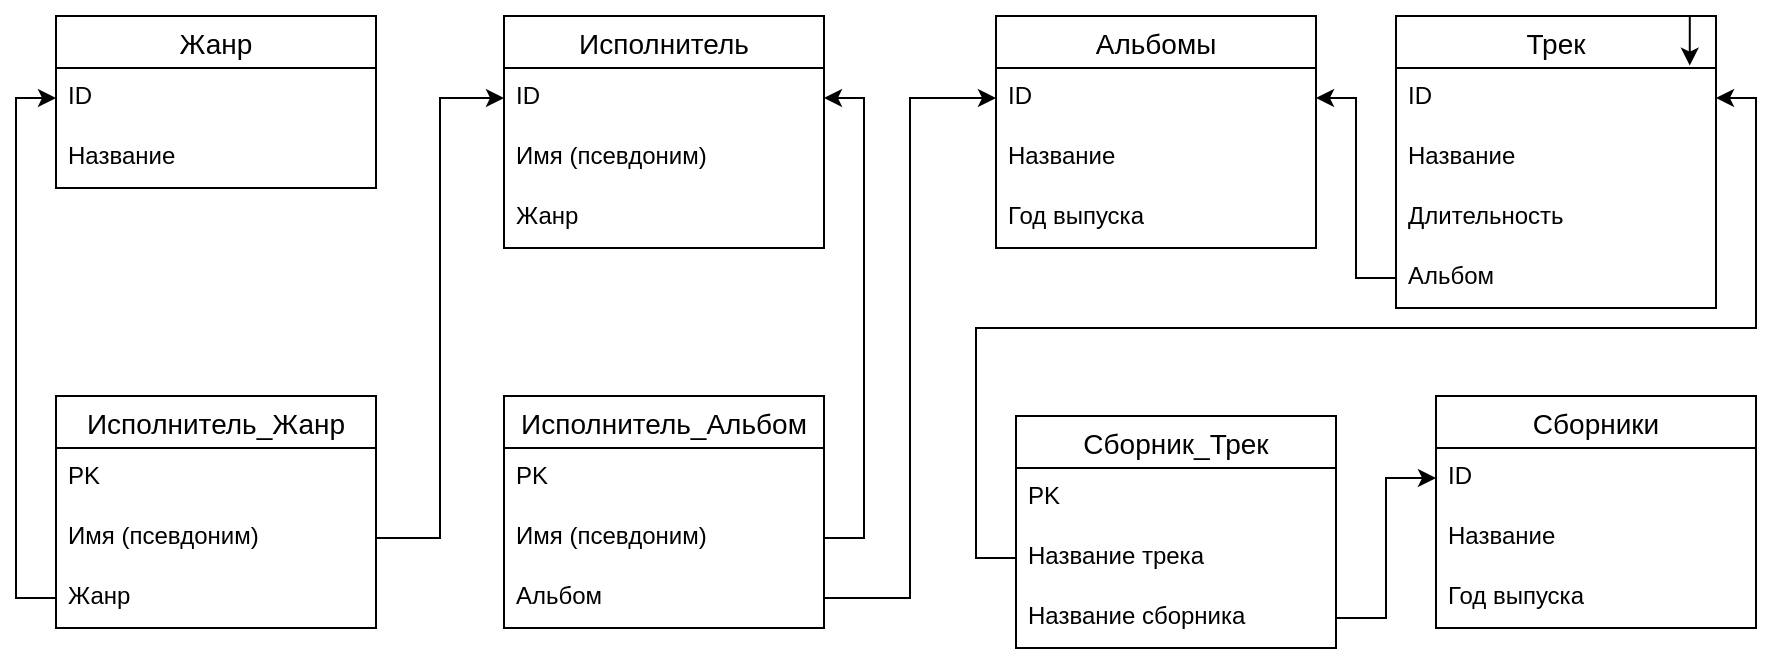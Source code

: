 <mxfile version="24.7.5">
  <diagram name="Страница — 1" id="SHWS2FNz5RdBOJzIcXpN">
    <mxGraphModel dx="1050" dy="530" grid="1" gridSize="10" guides="1" tooltips="1" connect="1" arrows="1" fold="1" page="1" pageScale="1" pageWidth="827" pageHeight="1169" math="0" shadow="0">
      <root>
        <mxCell id="0" />
        <mxCell id="1" parent="0" />
        <mxCell id="CENX-t2tFjpQdDw3mXfo-27" value="Жанр" style="swimlane;fontStyle=0;childLayout=stackLayout;horizontal=1;startSize=26;horizontalStack=0;resizeParent=1;resizeParentMax=0;resizeLast=0;collapsible=1;marginBottom=0;align=center;fontSize=14;" parent="1" vertex="1">
          <mxGeometry x="30" y="80" width="160" height="86" as="geometry" />
        </mxCell>
        <mxCell id="CENX-t2tFjpQdDw3mXfo-28" value="ID" style="text;strokeColor=none;fillColor=none;spacingLeft=4;spacingRight=4;overflow=hidden;rotatable=0;points=[[0,0.5],[1,0.5]];portConstraint=eastwest;fontSize=12;whiteSpace=wrap;html=1;" parent="CENX-t2tFjpQdDw3mXfo-27" vertex="1">
          <mxGeometry y="26" width="160" height="30" as="geometry" />
        </mxCell>
        <mxCell id="CENX-t2tFjpQdDw3mXfo-29" value="Название" style="text;strokeColor=none;fillColor=none;spacingLeft=4;spacingRight=4;overflow=hidden;rotatable=0;points=[[0,0.5],[1,0.5]];portConstraint=eastwest;fontSize=12;whiteSpace=wrap;html=1;" parent="CENX-t2tFjpQdDw3mXfo-27" vertex="1">
          <mxGeometry y="56" width="160" height="30" as="geometry" />
        </mxCell>
        <mxCell id="CENX-t2tFjpQdDw3mXfo-31" value="Исполнитель" style="swimlane;fontStyle=0;childLayout=stackLayout;horizontal=1;startSize=26;horizontalStack=0;resizeParent=1;resizeParentMax=0;resizeLast=0;collapsible=1;marginBottom=0;align=center;fontSize=14;" parent="1" vertex="1">
          <mxGeometry x="254" y="80" width="160" height="116" as="geometry" />
        </mxCell>
        <mxCell id="CENX-t2tFjpQdDw3mXfo-32" value="ID" style="text;strokeColor=none;fillColor=none;spacingLeft=4;spacingRight=4;overflow=hidden;rotatable=0;points=[[0,0.5],[1,0.5]];portConstraint=eastwest;fontSize=12;whiteSpace=wrap;html=1;" parent="CENX-t2tFjpQdDw3mXfo-31" vertex="1">
          <mxGeometry y="26" width="160" height="30" as="geometry" />
        </mxCell>
        <mxCell id="CENX-t2tFjpQdDw3mXfo-33" value="Имя&amp;nbsp;(псевдоним)" style="text;strokeColor=none;fillColor=none;spacingLeft=4;spacingRight=4;overflow=hidden;rotatable=0;points=[[0,0.5],[1,0.5]];portConstraint=eastwest;fontSize=12;whiteSpace=wrap;html=1;" parent="CENX-t2tFjpQdDw3mXfo-31" vertex="1">
          <mxGeometry y="56" width="160" height="30" as="geometry" />
        </mxCell>
        <mxCell id="CENX-t2tFjpQdDw3mXfo-34" value="Жанр" style="text;strokeColor=none;fillColor=none;spacingLeft=4;spacingRight=4;overflow=hidden;rotatable=0;points=[[0,0.5],[1,0.5]];portConstraint=eastwest;fontSize=12;whiteSpace=wrap;html=1;" parent="CENX-t2tFjpQdDw3mXfo-31" vertex="1">
          <mxGeometry y="86" width="160" height="30" as="geometry" />
        </mxCell>
        <mxCell id="CENX-t2tFjpQdDw3mXfo-36" value="Альбомы" style="swimlane;fontStyle=0;childLayout=stackLayout;horizontal=1;startSize=26;horizontalStack=0;resizeParent=1;resizeParentMax=0;resizeLast=0;collapsible=1;marginBottom=0;align=center;fontSize=14;" parent="1" vertex="1">
          <mxGeometry x="500" y="80" width="160" height="116" as="geometry" />
        </mxCell>
        <mxCell id="CENX-t2tFjpQdDw3mXfo-37" value="ID" style="text;strokeColor=none;fillColor=none;spacingLeft=4;spacingRight=4;overflow=hidden;rotatable=0;points=[[0,0.5],[1,0.5]];portConstraint=eastwest;fontSize=12;whiteSpace=wrap;html=1;" parent="CENX-t2tFjpQdDw3mXfo-36" vertex="1">
          <mxGeometry y="26" width="160" height="30" as="geometry" />
        </mxCell>
        <mxCell id="CENX-t2tFjpQdDw3mXfo-38" value="Название" style="text;strokeColor=none;fillColor=none;spacingLeft=4;spacingRight=4;overflow=hidden;rotatable=0;points=[[0,0.5],[1,0.5]];portConstraint=eastwest;fontSize=12;whiteSpace=wrap;html=1;" parent="CENX-t2tFjpQdDw3mXfo-36" vertex="1">
          <mxGeometry y="56" width="160" height="30" as="geometry" />
        </mxCell>
        <mxCell id="CENX-t2tFjpQdDw3mXfo-39" value="Год выпуска" style="text;strokeColor=none;fillColor=none;spacingLeft=4;spacingRight=4;overflow=hidden;rotatable=0;points=[[0,0.5],[1,0.5]];portConstraint=eastwest;fontSize=12;whiteSpace=wrap;html=1;" parent="CENX-t2tFjpQdDw3mXfo-36" vertex="1">
          <mxGeometry y="86" width="160" height="30" as="geometry" />
        </mxCell>
        <mxCell id="CENX-t2tFjpQdDw3mXfo-40" value="Трек" style="swimlane;fontStyle=0;childLayout=stackLayout;horizontal=1;startSize=26;horizontalStack=0;resizeParent=1;resizeParentMax=0;resizeLast=0;collapsible=1;marginBottom=0;align=center;fontSize=14;" parent="1" vertex="1">
          <mxGeometry x="700" y="80" width="160" height="146" as="geometry" />
        </mxCell>
        <mxCell id="CENX-t2tFjpQdDw3mXfo-41" value="ID" style="text;strokeColor=none;fillColor=none;spacingLeft=4;spacingRight=4;overflow=hidden;rotatable=0;points=[[0,0.5],[1,0.5]];portConstraint=eastwest;fontSize=12;whiteSpace=wrap;html=1;" parent="CENX-t2tFjpQdDw3mXfo-40" vertex="1">
          <mxGeometry y="26" width="160" height="30" as="geometry" />
        </mxCell>
        <mxCell id="CENX-t2tFjpQdDw3mXfo-42" value="Название" style="text;strokeColor=none;fillColor=none;spacingLeft=4;spacingRight=4;overflow=hidden;rotatable=0;points=[[0,0.5],[1,0.5]];portConstraint=eastwest;fontSize=12;whiteSpace=wrap;html=1;" parent="CENX-t2tFjpQdDw3mXfo-40" vertex="1">
          <mxGeometry y="56" width="160" height="30" as="geometry" />
        </mxCell>
        <mxCell id="CENX-t2tFjpQdDw3mXfo-43" value="Длительность" style="text;strokeColor=none;fillColor=none;spacingLeft=4;spacingRight=4;overflow=hidden;rotatable=0;points=[[0,0.5],[1,0.5]];portConstraint=eastwest;fontSize=12;whiteSpace=wrap;html=1;" parent="CENX-t2tFjpQdDw3mXfo-40" vertex="1">
          <mxGeometry y="86" width="160" height="30" as="geometry" />
        </mxCell>
        <mxCell id="CENX-t2tFjpQdDw3mXfo-47" value="Альбом" style="text;strokeColor=none;fillColor=none;spacingLeft=4;spacingRight=4;overflow=hidden;rotatable=0;points=[[0,0.5],[1,0.5]];portConstraint=eastwest;fontSize=12;whiteSpace=wrap;html=1;" parent="CENX-t2tFjpQdDw3mXfo-40" vertex="1">
          <mxGeometry y="116" width="160" height="30" as="geometry" />
        </mxCell>
        <mxCell id="q3rqAzEUj7QawYGMtYLP-32" style="edgeStyle=orthogonalEdgeStyle;rounded=0;orthogonalLoop=1;jettySize=auto;html=1;exitX=0.75;exitY=0;exitDx=0;exitDy=0;entryX=0.918;entryY=-0.04;entryDx=0;entryDy=0;entryPerimeter=0;" edge="1" parent="CENX-t2tFjpQdDw3mXfo-40" source="CENX-t2tFjpQdDw3mXfo-40" target="CENX-t2tFjpQdDw3mXfo-41">
          <mxGeometry relative="1" as="geometry" />
        </mxCell>
        <mxCell id="q3rqAzEUj7QawYGMtYLP-1" value="Сборники" style="swimlane;fontStyle=0;childLayout=stackLayout;horizontal=1;startSize=26;horizontalStack=0;resizeParent=1;resizeParentMax=0;resizeLast=0;collapsible=1;marginBottom=0;align=center;fontSize=14;" vertex="1" parent="1">
          <mxGeometry x="720" y="270" width="160" height="116" as="geometry" />
        </mxCell>
        <mxCell id="q3rqAzEUj7QawYGMtYLP-2" value="ID" style="text;strokeColor=none;fillColor=none;spacingLeft=4;spacingRight=4;overflow=hidden;rotatable=0;points=[[0,0.5],[1,0.5]];portConstraint=eastwest;fontSize=12;whiteSpace=wrap;html=1;" vertex="1" parent="q3rqAzEUj7QawYGMtYLP-1">
          <mxGeometry y="26" width="160" height="30" as="geometry" />
        </mxCell>
        <mxCell id="q3rqAzEUj7QawYGMtYLP-3" value="Название" style="text;strokeColor=none;fillColor=none;spacingLeft=4;spacingRight=4;overflow=hidden;rotatable=0;points=[[0,0.5],[1,0.5]];portConstraint=eastwest;fontSize=12;whiteSpace=wrap;html=1;" vertex="1" parent="q3rqAzEUj7QawYGMtYLP-1">
          <mxGeometry y="56" width="160" height="30" as="geometry" />
        </mxCell>
        <mxCell id="q3rqAzEUj7QawYGMtYLP-4" value="Год выпуска" style="text;strokeColor=none;fillColor=none;spacingLeft=4;spacingRight=4;overflow=hidden;rotatable=0;points=[[0,0.5],[1,0.5]];portConstraint=eastwest;fontSize=12;whiteSpace=wrap;html=1;" vertex="1" parent="q3rqAzEUj7QawYGMtYLP-1">
          <mxGeometry y="86" width="160" height="30" as="geometry" />
        </mxCell>
        <mxCell id="q3rqAzEUj7QawYGMtYLP-7" value="Исполнитель_Жанр" style="swimlane;fontStyle=0;childLayout=stackLayout;horizontal=1;startSize=26;horizontalStack=0;resizeParent=1;resizeParentMax=0;resizeLast=0;collapsible=1;marginBottom=0;align=center;fontSize=14;" vertex="1" parent="1">
          <mxGeometry x="30" y="270" width="160" height="116" as="geometry" />
        </mxCell>
        <mxCell id="q3rqAzEUj7QawYGMtYLP-8" value="PK" style="text;strokeColor=none;fillColor=none;spacingLeft=4;spacingRight=4;overflow=hidden;rotatable=0;points=[[0,0.5],[1,0.5]];portConstraint=eastwest;fontSize=12;whiteSpace=wrap;html=1;" vertex="1" parent="q3rqAzEUj7QawYGMtYLP-7">
          <mxGeometry y="26" width="160" height="30" as="geometry" />
        </mxCell>
        <mxCell id="q3rqAzEUj7QawYGMtYLP-9" value="Имя&amp;nbsp;(псевдоним)" style="text;strokeColor=none;fillColor=none;spacingLeft=4;spacingRight=4;overflow=hidden;rotatable=0;points=[[0,0.5],[1,0.5]];portConstraint=eastwest;fontSize=12;whiteSpace=wrap;html=1;" vertex="1" parent="q3rqAzEUj7QawYGMtYLP-7">
          <mxGeometry y="56" width="160" height="30" as="geometry" />
        </mxCell>
        <mxCell id="q3rqAzEUj7QawYGMtYLP-10" value="Жанр" style="text;strokeColor=none;fillColor=none;spacingLeft=4;spacingRight=4;overflow=hidden;rotatable=0;points=[[0,0.5],[1,0.5]];portConstraint=eastwest;fontSize=12;whiteSpace=wrap;html=1;" vertex="1" parent="q3rqAzEUj7QawYGMtYLP-7">
          <mxGeometry y="86" width="160" height="30" as="geometry" />
        </mxCell>
        <mxCell id="q3rqAzEUj7QawYGMtYLP-13" value="Исполнитель_Альбом" style="swimlane;fontStyle=0;childLayout=stackLayout;horizontal=1;startSize=26;horizontalStack=0;resizeParent=1;resizeParentMax=0;resizeLast=0;collapsible=1;marginBottom=0;align=center;fontSize=14;" vertex="1" parent="1">
          <mxGeometry x="254" y="270" width="160" height="116" as="geometry" />
        </mxCell>
        <mxCell id="q3rqAzEUj7QawYGMtYLP-14" value="PK" style="text;strokeColor=none;fillColor=none;spacingLeft=4;spacingRight=4;overflow=hidden;rotatable=0;points=[[0,0.5],[1,0.5]];portConstraint=eastwest;fontSize=12;whiteSpace=wrap;html=1;" vertex="1" parent="q3rqAzEUj7QawYGMtYLP-13">
          <mxGeometry y="26" width="160" height="30" as="geometry" />
        </mxCell>
        <mxCell id="q3rqAzEUj7QawYGMtYLP-15" value="Имя&amp;nbsp;(псевдоним)" style="text;strokeColor=none;fillColor=none;spacingLeft=4;spacingRight=4;overflow=hidden;rotatable=0;points=[[0,0.5],[1,0.5]];portConstraint=eastwest;fontSize=12;whiteSpace=wrap;html=1;" vertex="1" parent="q3rqAzEUj7QawYGMtYLP-13">
          <mxGeometry y="56" width="160" height="30" as="geometry" />
        </mxCell>
        <mxCell id="q3rqAzEUj7QawYGMtYLP-16" value="Альбом" style="text;strokeColor=none;fillColor=none;spacingLeft=4;spacingRight=4;overflow=hidden;rotatable=0;points=[[0,0.5],[1,0.5]];portConstraint=eastwest;fontSize=12;whiteSpace=wrap;html=1;" vertex="1" parent="q3rqAzEUj7QawYGMtYLP-13">
          <mxGeometry y="86" width="160" height="30" as="geometry" />
        </mxCell>
        <mxCell id="q3rqAzEUj7QawYGMtYLP-18" style="edgeStyle=orthogonalEdgeStyle;rounded=0;orthogonalLoop=1;jettySize=auto;html=1;exitX=0;exitY=0.5;exitDx=0;exitDy=0;entryX=0;entryY=0.5;entryDx=0;entryDy=0;" edge="1" parent="1" source="q3rqAzEUj7QawYGMtYLP-10" target="CENX-t2tFjpQdDw3mXfo-28">
          <mxGeometry relative="1" as="geometry" />
        </mxCell>
        <mxCell id="q3rqAzEUj7QawYGMtYLP-21" style="edgeStyle=orthogonalEdgeStyle;rounded=0;orthogonalLoop=1;jettySize=auto;html=1;entryX=0;entryY=0.5;entryDx=0;entryDy=0;" edge="1" parent="1" source="q3rqAzEUj7QawYGMtYLP-16" target="CENX-t2tFjpQdDw3mXfo-37">
          <mxGeometry relative="1" as="geometry" />
        </mxCell>
        <mxCell id="q3rqAzEUj7QawYGMtYLP-22" style="edgeStyle=orthogonalEdgeStyle;rounded=0;orthogonalLoop=1;jettySize=auto;html=1;exitX=1;exitY=0.5;exitDx=0;exitDy=0;entryX=0;entryY=0.5;entryDx=0;entryDy=0;" edge="1" parent="1" source="q3rqAzEUj7QawYGMtYLP-9" target="CENX-t2tFjpQdDw3mXfo-32">
          <mxGeometry relative="1" as="geometry" />
        </mxCell>
        <mxCell id="q3rqAzEUj7QawYGMtYLP-23" style="edgeStyle=orthogonalEdgeStyle;rounded=0;orthogonalLoop=1;jettySize=auto;html=1;exitX=1;exitY=0.5;exitDx=0;exitDy=0;entryX=1;entryY=0.5;entryDx=0;entryDy=0;" edge="1" parent="1" source="q3rqAzEUj7QawYGMtYLP-15" target="CENX-t2tFjpQdDw3mXfo-32">
          <mxGeometry relative="1" as="geometry" />
        </mxCell>
        <mxCell id="q3rqAzEUj7QawYGMtYLP-24" style="edgeStyle=orthogonalEdgeStyle;rounded=0;orthogonalLoop=1;jettySize=auto;html=1;entryX=1;entryY=0.5;entryDx=0;entryDy=0;" edge="1" parent="1" source="CENX-t2tFjpQdDw3mXfo-47" target="CENX-t2tFjpQdDw3mXfo-37">
          <mxGeometry relative="1" as="geometry" />
        </mxCell>
        <mxCell id="q3rqAzEUj7QawYGMtYLP-25" value="Сборник_Трек" style="swimlane;fontStyle=0;childLayout=stackLayout;horizontal=1;startSize=26;horizontalStack=0;resizeParent=1;resizeParentMax=0;resizeLast=0;collapsible=1;marginBottom=0;align=center;fontSize=14;" vertex="1" parent="1">
          <mxGeometry x="510" y="280" width="160" height="116" as="geometry" />
        </mxCell>
        <mxCell id="q3rqAzEUj7QawYGMtYLP-26" value="PK" style="text;strokeColor=none;fillColor=none;spacingLeft=4;spacingRight=4;overflow=hidden;rotatable=0;points=[[0,0.5],[1,0.5]];portConstraint=eastwest;fontSize=12;whiteSpace=wrap;html=1;" vertex="1" parent="q3rqAzEUj7QawYGMtYLP-25">
          <mxGeometry y="26" width="160" height="30" as="geometry" />
        </mxCell>
        <mxCell id="q3rqAzEUj7QawYGMtYLP-27" value="Название трека" style="text;strokeColor=none;fillColor=none;spacingLeft=4;spacingRight=4;overflow=hidden;rotatable=0;points=[[0,0.5],[1,0.5]];portConstraint=eastwest;fontSize=12;whiteSpace=wrap;html=1;" vertex="1" parent="q3rqAzEUj7QawYGMtYLP-25">
          <mxGeometry y="56" width="160" height="30" as="geometry" />
        </mxCell>
        <mxCell id="q3rqAzEUj7QawYGMtYLP-28" value="Название сборника" style="text;strokeColor=none;fillColor=none;spacingLeft=4;spacingRight=4;overflow=hidden;rotatable=0;points=[[0,0.5],[1,0.5]];portConstraint=eastwest;fontSize=12;whiteSpace=wrap;html=1;" vertex="1" parent="q3rqAzEUj7QawYGMtYLP-25">
          <mxGeometry y="86" width="160" height="30" as="geometry" />
        </mxCell>
        <mxCell id="q3rqAzEUj7QawYGMtYLP-31" style="edgeStyle=orthogonalEdgeStyle;rounded=0;orthogonalLoop=1;jettySize=auto;html=1;entryX=0;entryY=0.5;entryDx=0;entryDy=0;" edge="1" parent="1" source="q3rqAzEUj7QawYGMtYLP-28" target="q3rqAzEUj7QawYGMtYLP-2">
          <mxGeometry relative="1" as="geometry" />
        </mxCell>
        <mxCell id="q3rqAzEUj7QawYGMtYLP-33" style="edgeStyle=orthogonalEdgeStyle;rounded=0;orthogonalLoop=1;jettySize=auto;html=1;exitX=0;exitY=0.5;exitDx=0;exitDy=0;entryX=1;entryY=0.5;entryDx=0;entryDy=0;" edge="1" parent="1" source="q3rqAzEUj7QawYGMtYLP-27" target="CENX-t2tFjpQdDw3mXfo-41">
          <mxGeometry relative="1" as="geometry" />
        </mxCell>
      </root>
    </mxGraphModel>
  </diagram>
</mxfile>
